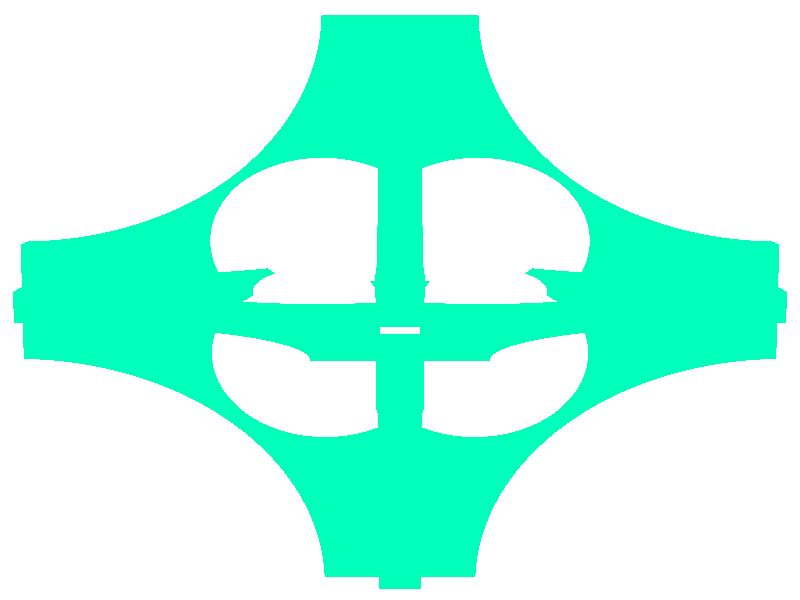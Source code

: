 #include "colors.inc"  
#include "shapes.inc"  
#include "shapes2.inc"  
#include "textures.inc"
#include "stones.inc"

/***************************************************************************/

#declare GlassWing = texture
   {
   pigment {SpringGreen}
   finish 
      {
      ambient 0.3
      diffuse 0.1
      specular 0.8
      reflection 0.15
      refraction 0.9
      ior 1.45
      roughness 0.0003
      phong 1 phong_size 400
      }
   }

declare wing = difference
   {
   box {<0, 0, -.1> <7/8, 7/8, .1> translate <7/64, 7/64, 0>}
   cylinder {<1/4, 1/4, -1> <1/4, 1/4, 2> 4.5/16}
   cylinder {<1, 1, -1> <1, 1, 2> 3/4}
   texture  {GlassWing}
   }

declare tear = union
   {
   sphere {<5/32, 5/32, 0> 5/32}
   cone {<0,0,0>, 0  <5/64, 5/64, 0>, .1105}
   texture
      {
      pigment {White}
      finish  {Metal ambient 0.2}
      }
   translate <1/8, 1/8, 0>
   }


declare corner = union
   {
   object {wing }
   object {tear}
   translate <-1/16, -1/16, 0>
   }

declare CloverLogo = union
   {
   object {corner rotate <0, 0, 0>}
   object {corner rotate <0, 0, 90>}
   object {corner rotate <0, 0, -90>}
   object {corner rotate <0, 0, 180>}
   }

declare Clover3D = union
   {
   object {CloverLogo scale <1, 1, .5> rotate <0,  0, 0>}
   object {CloverLogo scale <1, 1, .5> rotate <0, 90, 0>}
   object {CloverLogo scale <1, 1, .5> rotate <90, 0, 0>}
   }



sphere
   {
   <0, 0, 0> 1000
   texture
      {
      finish  {ambient 1 diffuse 0}
      pigment {color White}
      }
   }

camera 
   {
   location  <0.0,  .8, -6>
   direction <0.0, 0.0, 3.075>
   up        <0.0, 1.0, 0>
   right     <4/4, 0.0, 0>
   look_at   <0,   0,   0>
   }


light_source { <1, 35, -50.0> colour White }
light_source { <50, 80, -20.0> colour White }
light_source { <-50, 18, -10.0> colour White }


object
   {
   Clover3D
   rotate <0, clock * 90, 0>
   }
